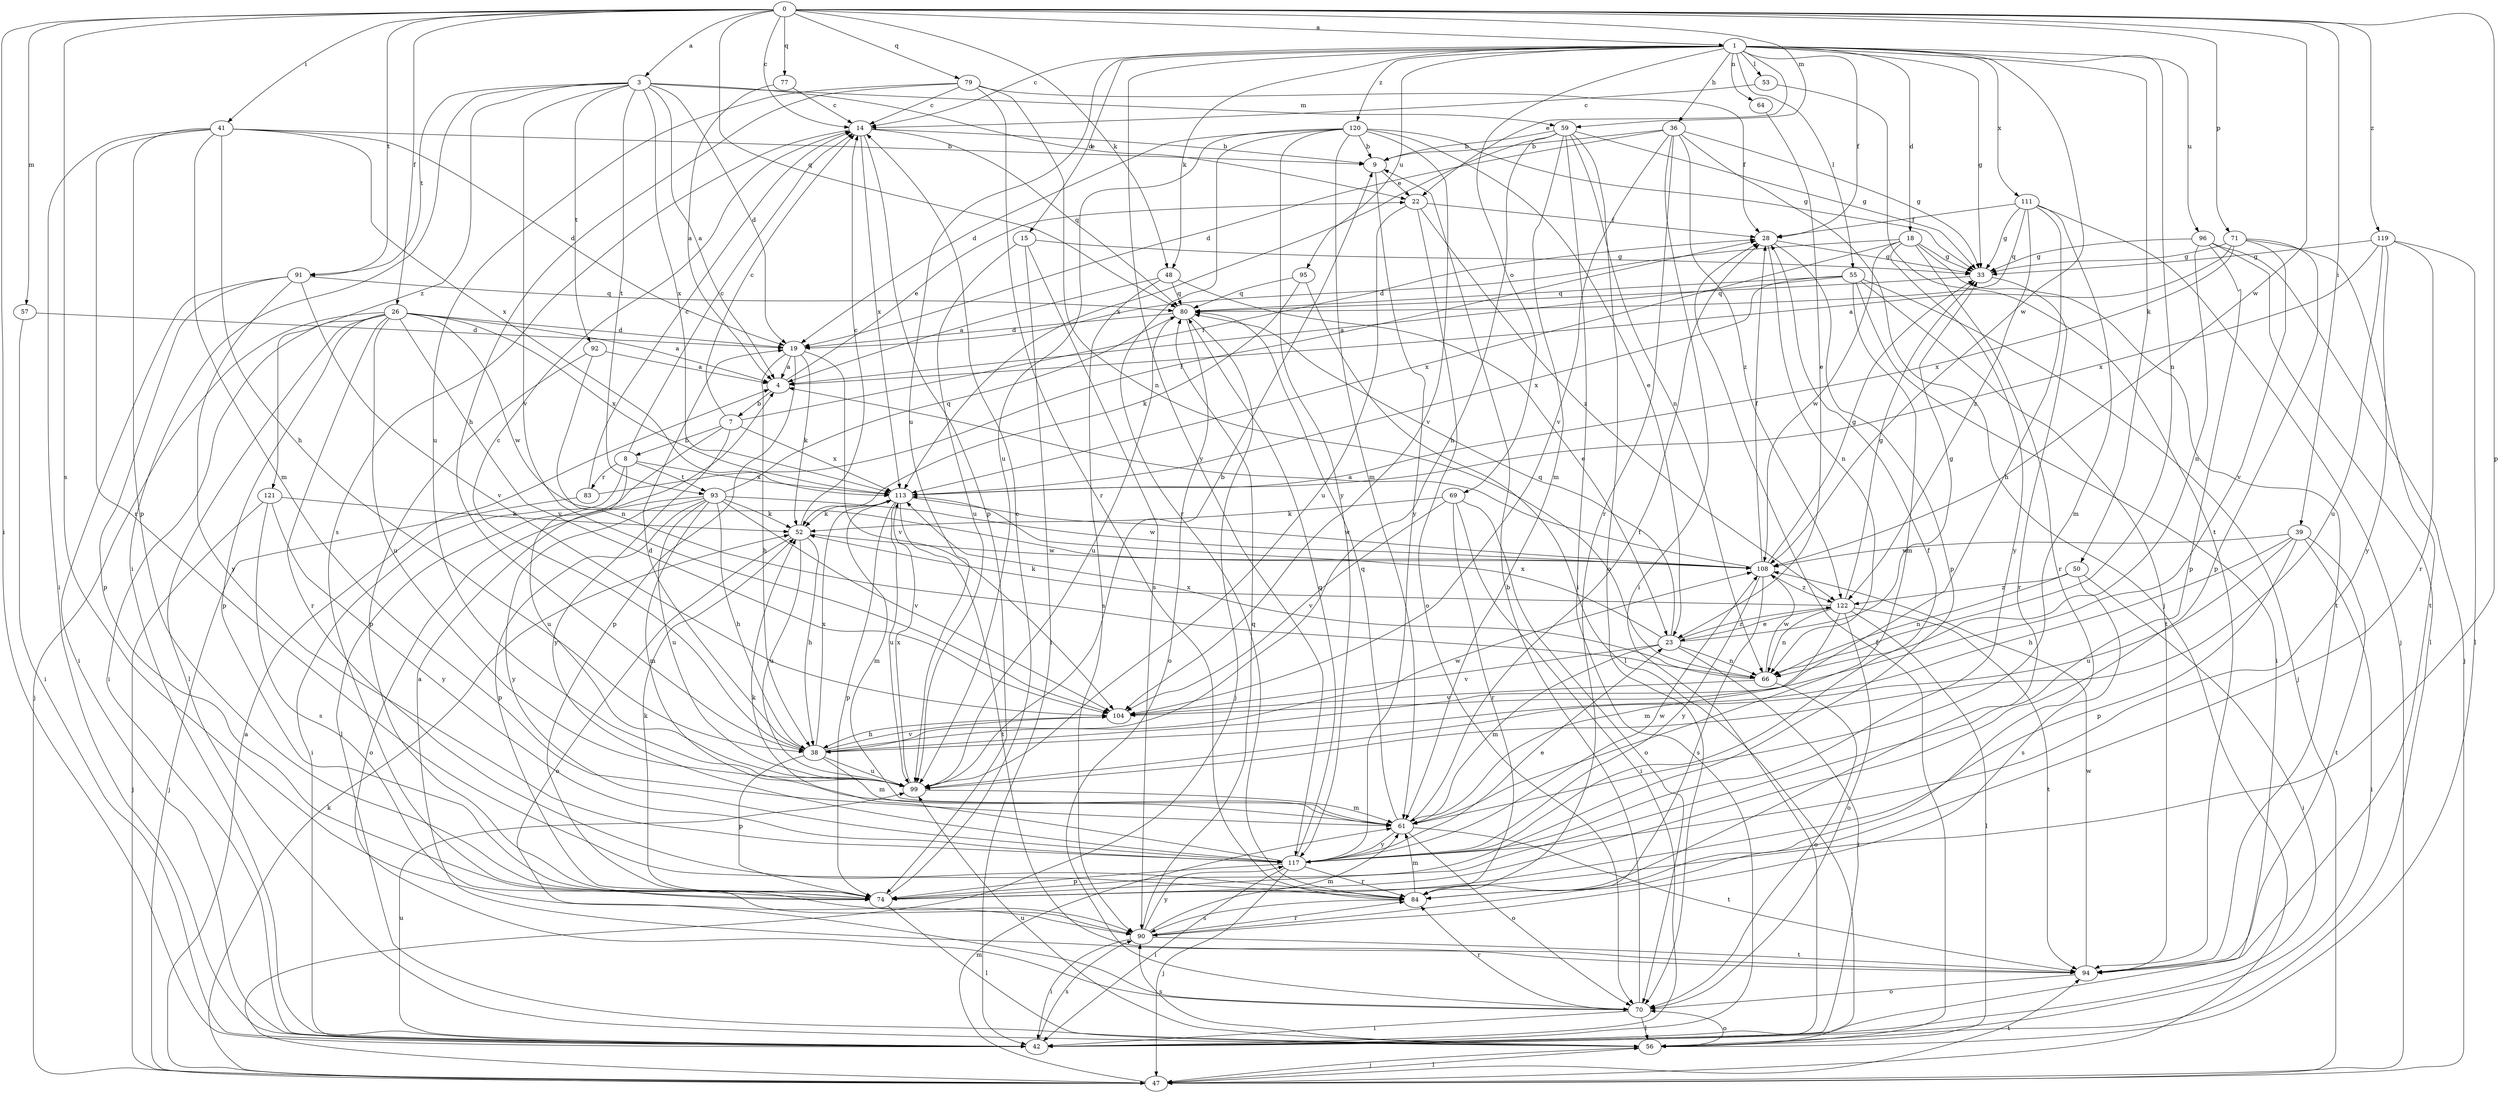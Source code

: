 strict digraph  {
0;
1;
3;
4;
7;
8;
9;
14;
15;
18;
19;
22;
23;
26;
28;
33;
36;
38;
39;
41;
42;
47;
48;
50;
52;
53;
55;
56;
57;
59;
61;
64;
66;
69;
70;
71;
74;
77;
79;
80;
83;
84;
90;
91;
92;
93;
94;
95;
96;
99;
104;
108;
111;
113;
117;
119;
120;
121;
122;
0 -> 1  [label=a];
0 -> 3  [label=a];
0 -> 14  [label=c];
0 -> 26  [label=f];
0 -> 39  [label=i];
0 -> 41  [label=i];
0 -> 42  [label=i];
0 -> 48  [label=k];
0 -> 57  [label=m];
0 -> 59  [label=m];
0 -> 71  [label=p];
0 -> 74  [label=p];
0 -> 77  [label=q];
0 -> 79  [label=q];
0 -> 80  [label=q];
0 -> 90  [label=s];
0 -> 91  [label=t];
0 -> 108  [label=w];
0 -> 119  [label=z];
1 -> 14  [label=c];
1 -> 15  [label=d];
1 -> 18  [label=d];
1 -> 22  [label=e];
1 -> 28  [label=f];
1 -> 33  [label=g];
1 -> 36  [label=h];
1 -> 48  [label=k];
1 -> 50  [label=k];
1 -> 53  [label=l];
1 -> 55  [label=l];
1 -> 64  [label=n];
1 -> 66  [label=n];
1 -> 69  [label=o];
1 -> 95  [label=u];
1 -> 96  [label=u];
1 -> 99  [label=u];
1 -> 108  [label=w];
1 -> 111  [label=x];
1 -> 117  [label=y];
1 -> 120  [label=z];
3 -> 4  [label=a];
3 -> 19  [label=d];
3 -> 22  [label=e];
3 -> 42  [label=i];
3 -> 59  [label=m];
3 -> 91  [label=t];
3 -> 92  [label=t];
3 -> 93  [label=t];
3 -> 104  [label=v];
3 -> 113  [label=x];
3 -> 121  [label=z];
4 -> 7  [label=b];
4 -> 22  [label=e];
7 -> 8  [label=b];
7 -> 14  [label=c];
7 -> 28  [label=f];
7 -> 56  [label=l];
7 -> 113  [label=x];
7 -> 117  [label=y];
8 -> 14  [label=c];
8 -> 42  [label=i];
8 -> 83  [label=r];
8 -> 93  [label=t];
8 -> 99  [label=u];
8 -> 113  [label=x];
9 -> 22  [label=e];
9 -> 117  [label=y];
14 -> 9  [label=b];
14 -> 74  [label=p];
14 -> 80  [label=q];
14 -> 90  [label=s];
14 -> 113  [label=x];
15 -> 33  [label=g];
15 -> 42  [label=i];
15 -> 90  [label=s];
15 -> 99  [label=u];
18 -> 19  [label=d];
18 -> 33  [label=g];
18 -> 84  [label=r];
18 -> 94  [label=t];
18 -> 108  [label=w];
18 -> 113  [label=x];
18 -> 117  [label=y];
19 -> 4  [label=a];
19 -> 38  [label=h];
19 -> 52  [label=k];
19 -> 74  [label=p];
19 -> 104  [label=v];
22 -> 28  [label=f];
22 -> 70  [label=o];
22 -> 99  [label=u];
22 -> 122  [label=z];
23 -> 33  [label=g];
23 -> 42  [label=i];
23 -> 61  [label=m];
23 -> 66  [label=n];
23 -> 80  [label=q];
23 -> 104  [label=v];
23 -> 113  [label=x];
23 -> 122  [label=z];
26 -> 4  [label=a];
26 -> 19  [label=d];
26 -> 42  [label=i];
26 -> 47  [label=j];
26 -> 56  [label=l];
26 -> 74  [label=p];
26 -> 84  [label=r];
26 -> 99  [label=u];
26 -> 104  [label=v];
26 -> 108  [label=w];
26 -> 113  [label=x];
28 -> 33  [label=g];
28 -> 66  [label=n];
28 -> 74  [label=p];
33 -> 80  [label=q];
33 -> 84  [label=r];
36 -> 9  [label=b];
36 -> 19  [label=d];
36 -> 33  [label=g];
36 -> 42  [label=i];
36 -> 47  [label=j];
36 -> 84  [label=r];
36 -> 104  [label=v];
36 -> 122  [label=z];
38 -> 14  [label=c];
38 -> 19  [label=d];
38 -> 61  [label=m];
38 -> 74  [label=p];
38 -> 99  [label=u];
38 -> 104  [label=v];
38 -> 108  [label=w];
38 -> 113  [label=x];
39 -> 38  [label=h];
39 -> 42  [label=i];
39 -> 74  [label=p];
39 -> 94  [label=t];
39 -> 99  [label=u];
39 -> 108  [label=w];
41 -> 9  [label=b];
41 -> 19  [label=d];
41 -> 38  [label=h];
41 -> 42  [label=i];
41 -> 61  [label=m];
41 -> 74  [label=p];
41 -> 84  [label=r];
41 -> 113  [label=x];
42 -> 90  [label=s];
42 -> 99  [label=u];
47 -> 4  [label=a];
47 -> 52  [label=k];
47 -> 56  [label=l];
47 -> 61  [label=m];
47 -> 94  [label=t];
48 -> 4  [label=a];
48 -> 23  [label=e];
48 -> 80  [label=q];
48 -> 90  [label=s];
50 -> 42  [label=i];
50 -> 66  [label=n];
50 -> 90  [label=s];
50 -> 122  [label=z];
52 -> 14  [label=c];
52 -> 38  [label=h];
52 -> 70  [label=o];
52 -> 99  [label=u];
52 -> 108  [label=w];
53 -> 14  [label=c];
53 -> 94  [label=t];
55 -> 4  [label=a];
55 -> 42  [label=i];
55 -> 47  [label=j];
55 -> 61  [label=m];
55 -> 80  [label=q];
55 -> 94  [label=t];
55 -> 113  [label=x];
56 -> 28  [label=f];
56 -> 47  [label=j];
56 -> 70  [label=o];
56 -> 90  [label=s];
56 -> 99  [label=u];
57 -> 19  [label=d];
57 -> 42  [label=i];
59 -> 9  [label=b];
59 -> 33  [label=g];
59 -> 38  [label=h];
59 -> 42  [label=i];
59 -> 61  [label=m];
59 -> 66  [label=n];
59 -> 70  [label=o];
59 -> 113  [label=x];
61 -> 28  [label=f];
61 -> 70  [label=o];
61 -> 80  [label=q];
61 -> 94  [label=t];
61 -> 117  [label=y];
64 -> 23  [label=e];
66 -> 70  [label=o];
66 -> 104  [label=v];
66 -> 108  [label=w];
66 -> 113  [label=x];
69 -> 42  [label=i];
69 -> 52  [label=k];
69 -> 70  [label=o];
69 -> 84  [label=r];
69 -> 104  [label=v];
70 -> 9  [label=b];
70 -> 42  [label=i];
70 -> 56  [label=l];
70 -> 84  [label=r];
71 -> 4  [label=a];
71 -> 33  [label=g];
71 -> 74  [label=p];
71 -> 94  [label=t];
71 -> 104  [label=v];
71 -> 113  [label=x];
74 -> 14  [label=c];
74 -> 52  [label=k];
74 -> 56  [label=l];
77 -> 4  [label=a];
77 -> 14  [label=c];
79 -> 14  [label=c];
79 -> 28  [label=f];
79 -> 38  [label=h];
79 -> 66  [label=n];
79 -> 84  [label=r];
79 -> 99  [label=u];
80 -> 19  [label=d];
80 -> 47  [label=j];
80 -> 70  [label=o];
80 -> 99  [label=u];
83 -> 14  [label=c];
83 -> 28  [label=f];
83 -> 47  [label=j];
84 -> 61  [label=m];
84 -> 90  [label=s];
90 -> 42  [label=i];
90 -> 61  [label=m];
90 -> 80  [label=q];
90 -> 84  [label=r];
90 -> 94  [label=t];
90 -> 117  [label=y];
91 -> 42  [label=i];
91 -> 74  [label=p];
91 -> 80  [label=q];
91 -> 104  [label=v];
91 -> 117  [label=y];
92 -> 4  [label=a];
92 -> 66  [label=n];
92 -> 74  [label=p];
93 -> 38  [label=h];
93 -> 52  [label=k];
93 -> 61  [label=m];
93 -> 70  [label=o];
93 -> 74  [label=p];
93 -> 80  [label=q];
93 -> 99  [label=u];
93 -> 104  [label=v];
93 -> 108  [label=w];
93 -> 117  [label=y];
94 -> 4  [label=a];
94 -> 70  [label=o];
94 -> 108  [label=w];
95 -> 52  [label=k];
95 -> 56  [label=l];
95 -> 80  [label=q];
96 -> 33  [label=g];
96 -> 47  [label=j];
96 -> 56  [label=l];
96 -> 66  [label=n];
96 -> 74  [label=p];
99 -> 9  [label=b];
99 -> 61  [label=m];
99 -> 113  [label=x];
104 -> 38  [label=h];
108 -> 4  [label=a];
108 -> 28  [label=f];
108 -> 33  [label=g];
108 -> 90  [label=s];
108 -> 117  [label=y];
108 -> 122  [label=z];
111 -> 28  [label=f];
111 -> 33  [label=g];
111 -> 38  [label=h];
111 -> 47  [label=j];
111 -> 61  [label=m];
111 -> 80  [label=q];
111 -> 122  [label=z];
113 -> 52  [label=k];
113 -> 61  [label=m];
113 -> 74  [label=p];
113 -> 94  [label=t];
113 -> 99  [label=u];
113 -> 108  [label=w];
117 -> 23  [label=e];
117 -> 28  [label=f];
117 -> 42  [label=i];
117 -> 47  [label=j];
117 -> 52  [label=k];
117 -> 74  [label=p];
117 -> 80  [label=q];
117 -> 84  [label=r];
117 -> 108  [label=w];
119 -> 33  [label=g];
119 -> 56  [label=l];
119 -> 84  [label=r];
119 -> 99  [label=u];
119 -> 113  [label=x];
119 -> 117  [label=y];
120 -> 9  [label=b];
120 -> 19  [label=d];
120 -> 23  [label=e];
120 -> 33  [label=g];
120 -> 61  [label=m];
120 -> 84  [label=r];
120 -> 99  [label=u];
120 -> 104  [label=v];
120 -> 117  [label=y];
121 -> 47  [label=j];
121 -> 52  [label=k];
121 -> 90  [label=s];
121 -> 117  [label=y];
122 -> 23  [label=e];
122 -> 33  [label=g];
122 -> 52  [label=k];
122 -> 56  [label=l];
122 -> 61  [label=m];
122 -> 66  [label=n];
122 -> 70  [label=o];
122 -> 94  [label=t];
}

